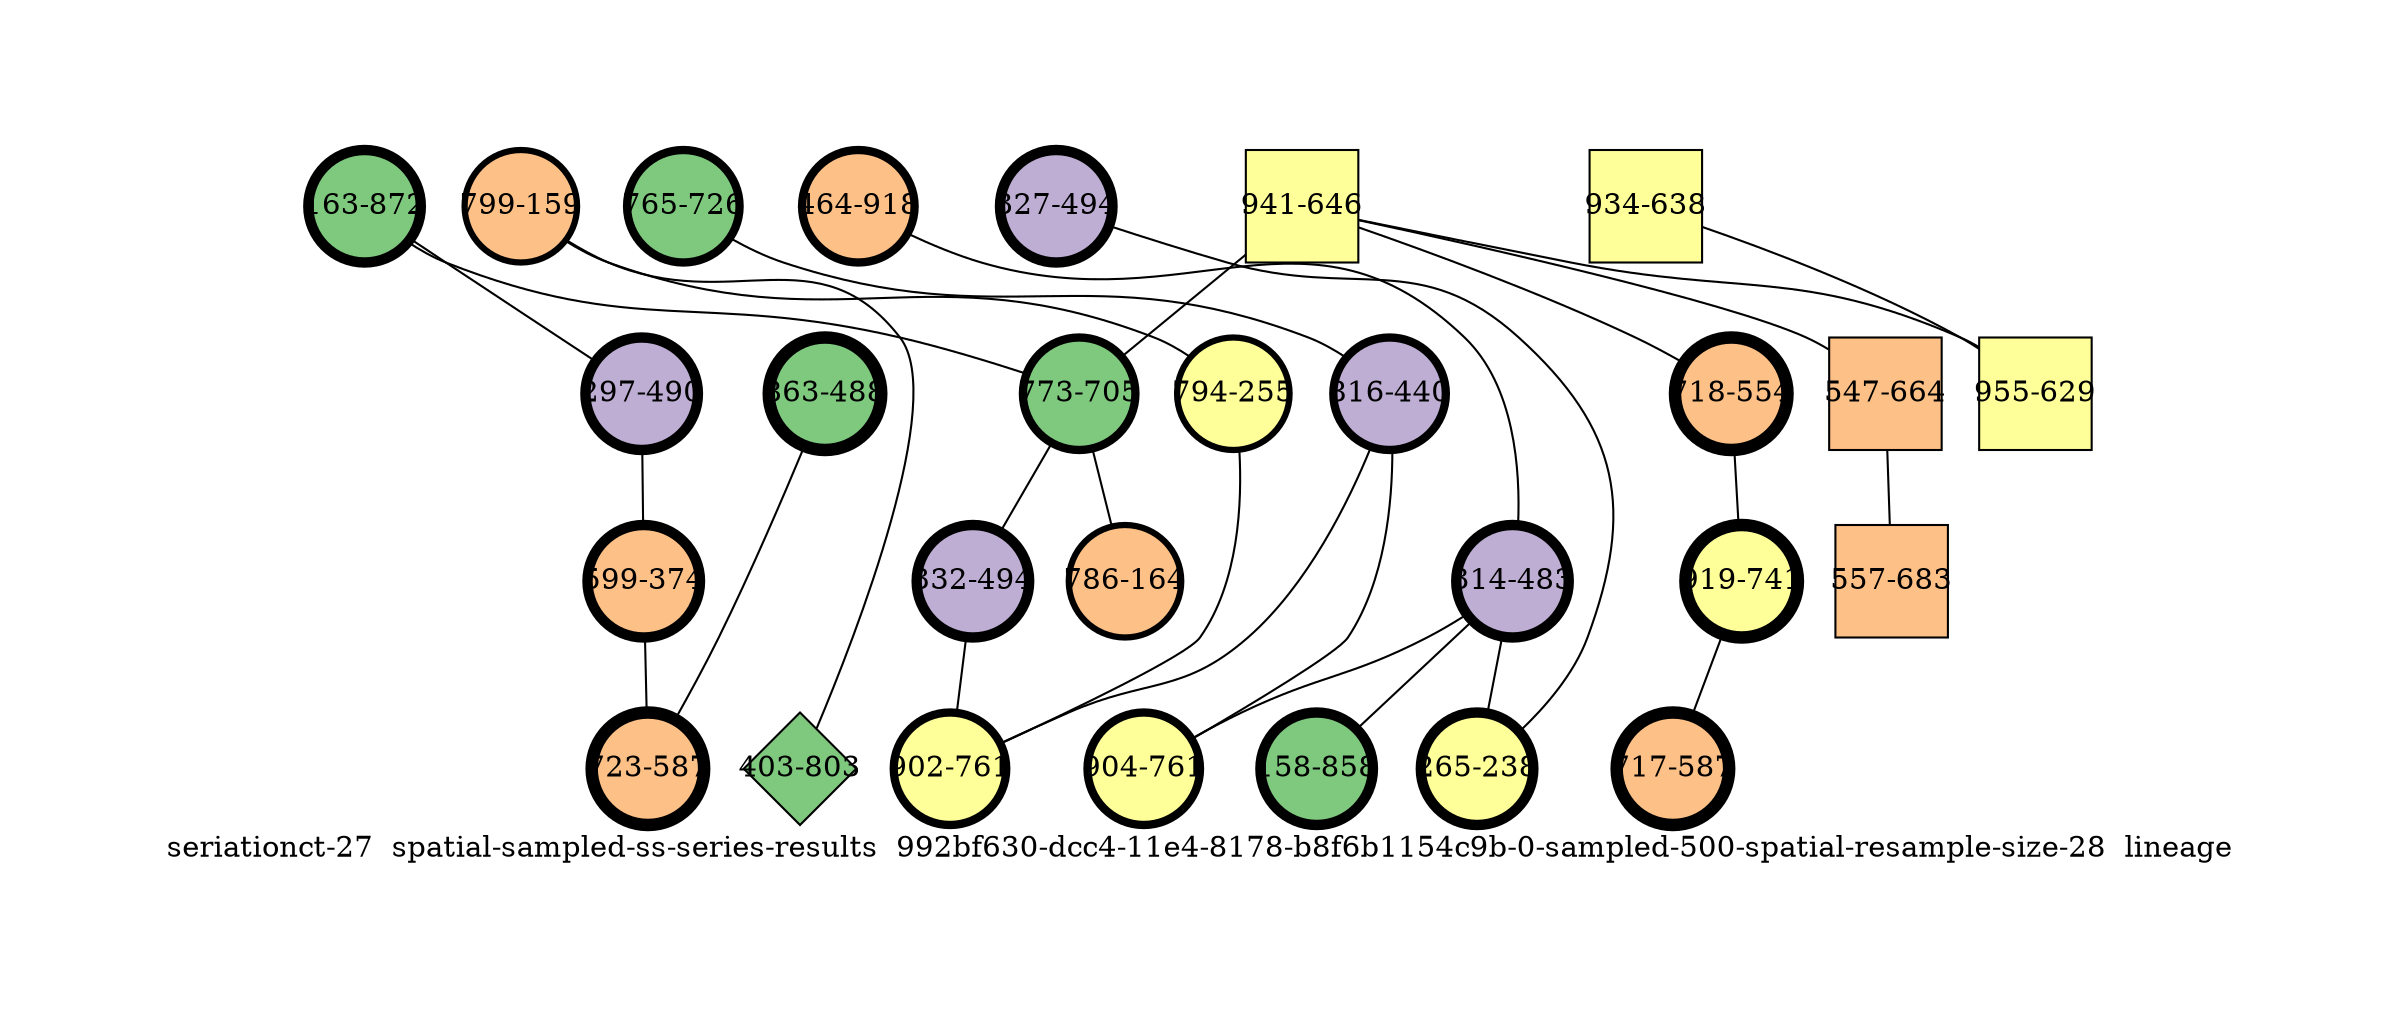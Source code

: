 strict graph "seriationct-27  spatial-sampled-ss-series-results  992bf630-dcc4-11e4-8178-b8f6b1154c9b-0-sampled-500-spatial-resample-size-28  lineage" {
labelloc=b;
ratio=auto;
pad="1.0";
label="seriationct-27  spatial-sampled-ss-series-results  992bf630-dcc4-11e4-8178-b8f6b1154c9b-0-sampled-500-spatial-resample-size-28  lineage";
node [width="0.75", style=filled, fixedsize=true, height="0.75", shape=circle, label=""];
0 [xCoordinate="872.0", appears_in_slice=5, yCoordinate="163.0", colorscheme=accent6, lineage_id=0, short_label="163-872", label="163-872", shape=circle, cluster_id=0, fillcolor=1, size="500.0", id=0, penwidth="5.0"];
1 [xCoordinate="490.0", appears_in_slice=5, yCoordinate="297.0", colorscheme=accent6, lineage_id=0, short_label="297-490", label="297-490", shape=circle, cluster_id=1, fillcolor=2, size="500.0", id=1, penwidth="5.0"];
2 [xCoordinate="646.0", appears_in_slice=1, yCoordinate="941.0", colorscheme=accent6, lineage_id=1, short_label="941-646", label="941-646", shape=square, cluster_id=3, fillcolor=4, size="500.0", id=2, penwidth="1.0"];
3 [xCoordinate="374.0", appears_in_slice=5, yCoordinate="599.0", colorscheme=accent6, lineage_id=0, short_label="599-374", label="599-374", shape=circle, cluster_id=2, fillcolor=3, size="500.0", id=3, penwidth="5.0"];
4 [xCoordinate="488.0", appears_in_slice=6, yCoordinate="863.0", colorscheme=accent6, lineage_id=0, short_label="863-488", label="863-488", shape=circle, cluster_id=0, fillcolor=1, size="500.0", id=4, penwidth="6.0"];
5 [xCoordinate="664.0", appears_in_slice=1, yCoordinate="547.0", colorscheme=accent6, lineage_id=1, short_label="547-664", label="547-664", shape=square, cluster_id=2, fillcolor=3, size="500.0", id=5, penwidth="1.0"];
6 [xCoordinate="918.0", appears_in_slice=4, yCoordinate="464.0", colorscheme=accent6, lineage_id=0, short_label="464-918", label="464-918", shape=circle, cluster_id=2, fillcolor=3, size="500.0", id=6, penwidth="4.0"];
7 [xCoordinate="159.0", appears_in_slice=3, yCoordinate="799.0", colorscheme=accent6, lineage_id=0, short_label="799-159", label="799-159", shape=circle, cluster_id=2, fillcolor=3, size="500.0", id=7, penwidth="3.0"];
8 [xCoordinate="803.0", appears_in_slice=1, yCoordinate="403.0", colorscheme=accent6, lineage_id=2, short_label="403-803", label="403-803", shape=diamond, cluster_id=0, fillcolor=1, size="500.0", id=8, penwidth="1.0"];
9 [xCoordinate="483.0", appears_in_slice=5, yCoordinate="314.0", colorscheme=accent6, lineage_id=0, short_label="314-483", label="314-483", shape=circle, cluster_id=1, fillcolor=2, size="500.0", id=9, penwidth="5.0"];
10 [xCoordinate="638.0", appears_in_slice=1, yCoordinate="934.0", colorscheme=accent6, lineage_id=1, short_label="934-638", label="934-638", shape=square, cluster_id=3, fillcolor=4, size="500.0", id=10, penwidth="1.0"];
11 [xCoordinate="705.0", appears_in_slice=4, yCoordinate="773.0", colorscheme=accent6, lineage_id=0, short_label="773-705", label="773-705", shape=circle, cluster_id=0, fillcolor=1, size="500.0", id=11, penwidth="4.0"];
12 [xCoordinate="587.0", appears_in_slice=6, yCoordinate="723.0", colorscheme=accent6, lineage_id=0, short_label="723-587", label="723-587", shape=circle, cluster_id=2, fillcolor=3, size="500.0", id=12, penwidth="6.0"];
13 [xCoordinate="726.0", appears_in_slice=4, yCoordinate="765.0", colorscheme=accent6, lineage_id=0, short_label="765-726", label="765-726", shape=circle, cluster_id=0, fillcolor=1, size="500.0", id=13, penwidth="4.0"];
14 [xCoordinate="554.0", appears_in_slice=6, yCoordinate="718.0", colorscheme=accent6, lineage_id=0, short_label="718-554", label="718-554", shape=circle, cluster_id=2, fillcolor=3, size="500.0", id=14, penwidth="6.0"];
15 [xCoordinate="494.0", appears_in_slice=5, yCoordinate="332.0", colorscheme=accent6, lineage_id=0, short_label="332-494", label="332-494", shape=circle, cluster_id=1, fillcolor=2, size="500.0", id=15, penwidth="5.0"];
16 [xCoordinate="255.0", appears_in_slice=3, yCoordinate="794.0", colorscheme=accent6, lineage_id=0, short_label="794-255", label="794-255", shape=circle, cluster_id=3, fillcolor=4, size="500.0", id=16, penwidth="3.0"];
17 [xCoordinate="858.0", appears_in_slice=5, yCoordinate="158.0", colorscheme=accent6, lineage_id=0, short_label="158-858", label="158-858", shape=circle, cluster_id=0, fillcolor=1, size="500.0", id=17, penwidth="5.0"];
18 [xCoordinate="741.0", appears_in_slice=6, yCoordinate="919.0", colorscheme=accent6, lineage_id=0, short_label="919-741", label="919-741", shape=circle, cluster_id=3, fillcolor=4, size="500.0", id=18, penwidth="6.0"];
19 [xCoordinate="164.0", appears_in_slice=3, yCoordinate="786.0", colorscheme=accent6, lineage_id=0, short_label="786-164", label="786-164", shape=circle, cluster_id=2, fillcolor=3, size="500.0", id=19, penwidth="3.0"];
20 [xCoordinate="440.0", appears_in_slice=4, yCoordinate="816.0", colorscheme=accent6, lineage_id=0, short_label="816-440", label="816-440", shape=circle, cluster_id=1, fillcolor=2, size="500.0", id=20, penwidth="4.0"];
21 [xCoordinate="683.0", appears_in_slice=1, yCoordinate="557.0", colorscheme=accent6, lineage_id=1, short_label="557-683", label="557-683", shape=square, cluster_id=2, fillcolor=3, size="500.0", id=21, penwidth="1.0"];
22 [xCoordinate="761.0", appears_in_slice=4, yCoordinate="902.0", colorscheme=accent6, lineage_id=0, short_label="902-761", label="902-761", shape=circle, cluster_id=3, fillcolor=4, size="500.0", id=22, penwidth="4.0"];
23 [xCoordinate="587.0", appears_in_slice=6, yCoordinate="717.0", colorscheme=accent6, lineage_id=0, short_label="717-587", label="717-587", shape=circle, cluster_id=2, fillcolor=3, size="500.0", id=23, penwidth="6.0"];
24 [xCoordinate="629.0", appears_in_slice=1, yCoordinate="955.0", colorscheme=accent6, lineage_id=1, short_label="955-629", label="955-629", shape=square, cluster_id=3, fillcolor=4, size="500.0", id=24, penwidth="1.0"];
25 [xCoordinate="761.0", appears_in_slice=4, yCoordinate="904.0", colorscheme=accent6, lineage_id=0, short_label="904-761", label="904-761", shape=circle, cluster_id=3, fillcolor=4, size="500.0", id=25, penwidth="4.0"];
26 [xCoordinate="494.0", appears_in_slice=5, yCoordinate="327.0", colorscheme=accent6, lineage_id=0, short_label="327-494", label="327-494", shape=circle, cluster_id=1, fillcolor=2, size="500.0", id=26, penwidth="5.0"];
27 [xCoordinate="238.0", appears_in_slice=5, yCoordinate="265.0", colorscheme=accent6, lineage_id=0, short_label="265-238", label="265-238", shape=circle, cluster_id=3, fillcolor=4, size="500.0", id=27, penwidth="5.0"];
0 -- 1  [inverseweight="17.5249909308", weight="0.0570613704707"];
0 -- 11  [inverseweight="1.62241916141", weight="0.616363529096"];
1 -- 3  [inverseweight="28.3069258536", weight="0.0353270434653"];
2 -- 24  [inverseweight="1.67479989012", weight="0.597086258425"];
2 -- 11  [inverseweight="2.23209837221", weight="0.448008928482"];
2 -- 5  [inverseweight="2.06442435978", weight="0.484396531779"];
2 -- 14  [inverseweight="1.53410325091", weight="0.651846607723"];
3 -- 12  [inverseweight="3.49164054444", weight="0.286398324017"];
4 -- 12  [inverseweight="25.8543844998", weight="0.0386781592116"];
5 -- 21  [inverseweight="12.2794168103", weight="0.081437092286"];
6 -- 9  [inverseweight="2.37145332759", weight="0.4216823449"];
7 -- 16  [inverseweight="15.2711805445", weight="0.065482822175"];
7 -- 8  [inverseweight="4.25197124561", weight="0.235185033537"];
9 -- 17  [inverseweight="48.1125224325", weight="0.0207846096908"];
9 -- 27  [inverseweight="11.4768287201", weight="0.0871320836432"];
9 -- 25  [inverseweight="2.37648383474", weight="0.420789733715"];
10 -- 24  [inverseweight="36.0843918244", weight="0.0277128129211"];
11 -- 19  [inverseweight="1.84530742633", weight="0.541915122505"];
11 -- 15  [inverseweight="4.49921270666", weight="0.222261107709"];
13 -- 20  [inverseweight="1.93900431168", weight="0.515728610802"];
14 -- 18  [inverseweight="31.8788356532", weight="0.0313687742827"];
15 -- 22  [inverseweight="5.30416285541", weight="0.188531164533"];
16 -- 22  [inverseweight="5.76812162171", weight="0.173366663462"];
18 -- 23  [inverseweight="19.9521721117", weight="0.0501198563446"];
20 -- 25  [inverseweight="2.02447401382", weight="0.493955463579"];
20 -- 22  [inverseweight="11.6247638744", weight="0.0860232526704"];
26 -- 27  [inverseweight="23.5180217096", weight="0.0425205832509"];
}
